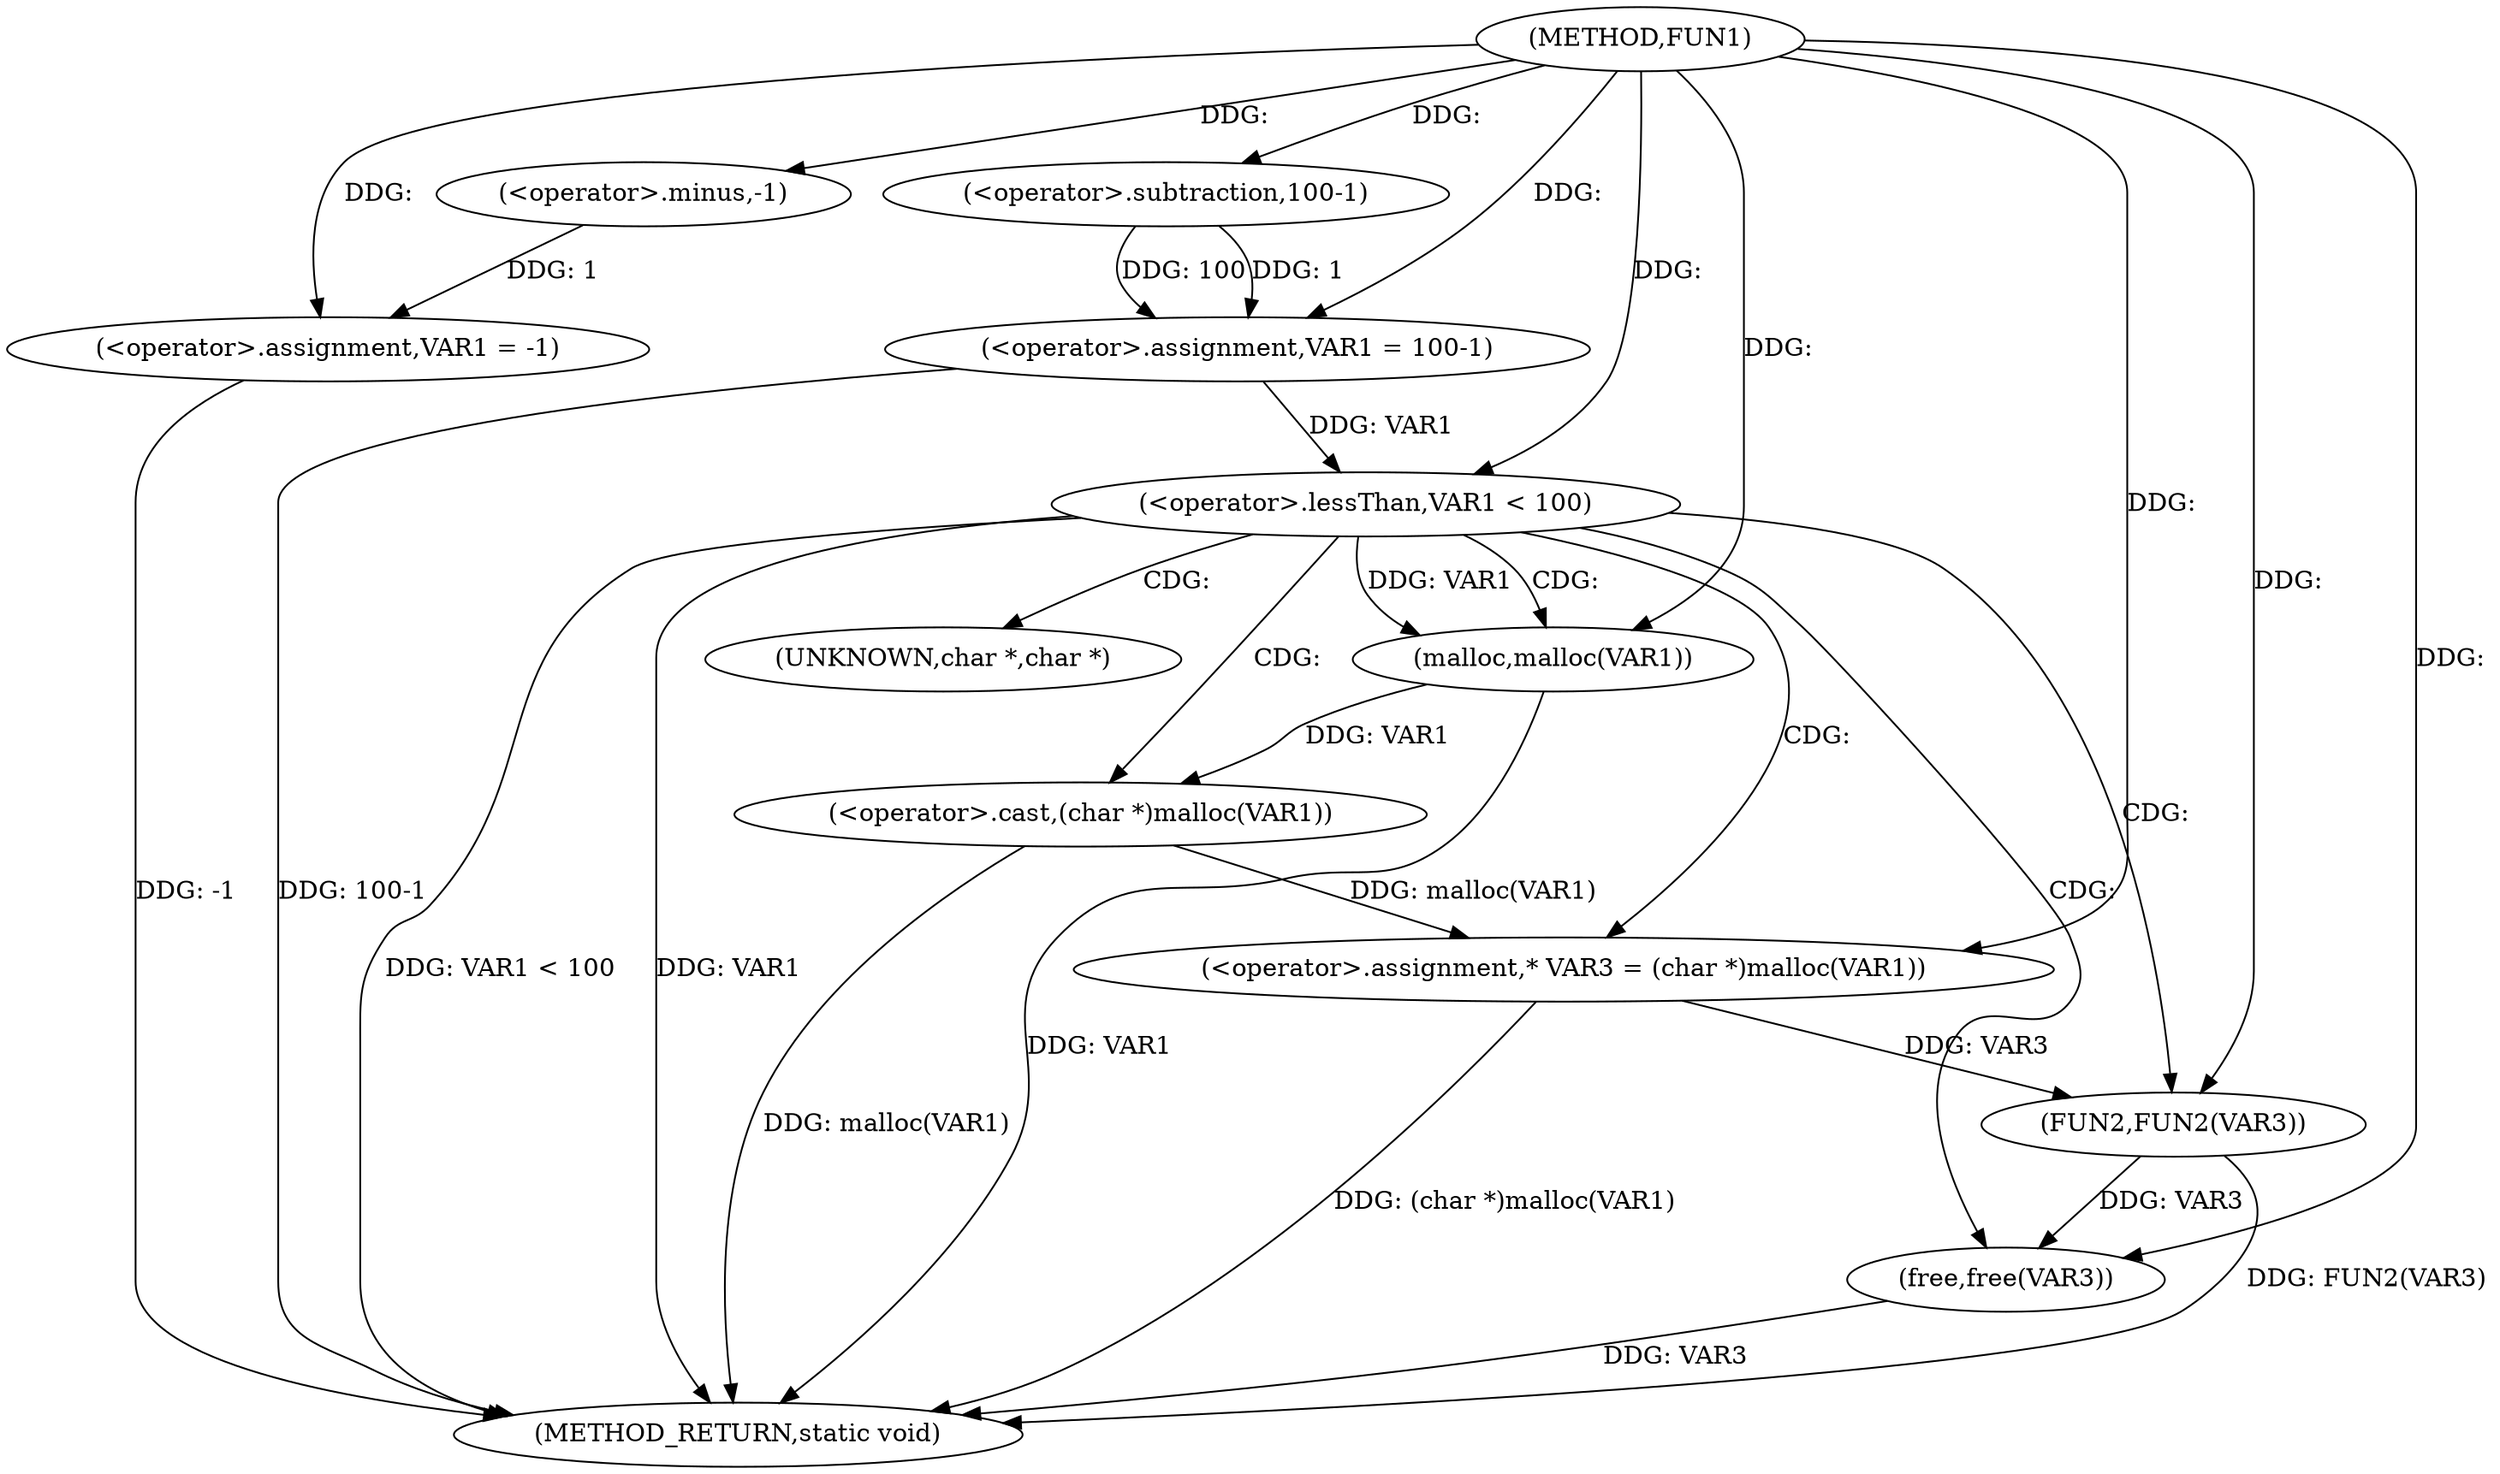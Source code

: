 digraph FUN1 {  
"1000100" [label = "(METHOD,FUN1)" ]
"1000130" [label = "(METHOD_RETURN,static void)" ]
"1000103" [label = "(<operator>.assignment,VAR1 = -1)" ]
"1000105" [label = "(<operator>.minus,-1)" ]
"1000109" [label = "(<operator>.assignment,VAR1 = 100-1)" ]
"1000111" [label = "(<operator>.subtraction,100-1)" ]
"1000115" [label = "(<operator>.lessThan,VAR1 < 100)" ]
"1000120" [label = "(<operator>.assignment,* VAR3 = (char *)malloc(VAR1))" ]
"1000122" [label = "(<operator>.cast,(char *)malloc(VAR1))" ]
"1000124" [label = "(malloc,malloc(VAR1))" ]
"1000126" [label = "(FUN2,FUN2(VAR3))" ]
"1000128" [label = "(free,free(VAR3))" ]
"1000123" [label = "(UNKNOWN,char *,char *)" ]
  "1000126" -> "1000130"  [ label = "DDG: FUN2(VAR3)"] 
  "1000124" -> "1000130"  [ label = "DDG: VAR1"] 
  "1000103" -> "1000130"  [ label = "DDG: -1"] 
  "1000115" -> "1000130"  [ label = "DDG: VAR1 < 100"] 
  "1000120" -> "1000130"  [ label = "DDG: (char *)malloc(VAR1)"] 
  "1000122" -> "1000130"  [ label = "DDG: malloc(VAR1)"] 
  "1000128" -> "1000130"  [ label = "DDG: VAR3"] 
  "1000109" -> "1000130"  [ label = "DDG: 100-1"] 
  "1000115" -> "1000130"  [ label = "DDG: VAR1"] 
  "1000105" -> "1000103"  [ label = "DDG: 1"] 
  "1000100" -> "1000103"  [ label = "DDG: "] 
  "1000100" -> "1000105"  [ label = "DDG: "] 
  "1000111" -> "1000109"  [ label = "DDG: 100"] 
  "1000111" -> "1000109"  [ label = "DDG: 1"] 
  "1000100" -> "1000109"  [ label = "DDG: "] 
  "1000100" -> "1000111"  [ label = "DDG: "] 
  "1000109" -> "1000115"  [ label = "DDG: VAR1"] 
  "1000100" -> "1000115"  [ label = "DDG: "] 
  "1000122" -> "1000120"  [ label = "DDG: malloc(VAR1)"] 
  "1000100" -> "1000120"  [ label = "DDG: "] 
  "1000124" -> "1000122"  [ label = "DDG: VAR1"] 
  "1000115" -> "1000124"  [ label = "DDG: VAR1"] 
  "1000100" -> "1000124"  [ label = "DDG: "] 
  "1000120" -> "1000126"  [ label = "DDG: VAR3"] 
  "1000100" -> "1000126"  [ label = "DDG: "] 
  "1000126" -> "1000128"  [ label = "DDG: VAR3"] 
  "1000100" -> "1000128"  [ label = "DDG: "] 
  "1000115" -> "1000128"  [ label = "CDG: "] 
  "1000115" -> "1000120"  [ label = "CDG: "] 
  "1000115" -> "1000123"  [ label = "CDG: "] 
  "1000115" -> "1000124"  [ label = "CDG: "] 
  "1000115" -> "1000122"  [ label = "CDG: "] 
  "1000115" -> "1000126"  [ label = "CDG: "] 
}
